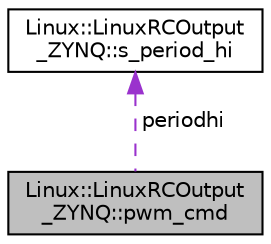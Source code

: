 digraph "Linux::LinuxRCOutput_ZYNQ::pwm_cmd"
{
 // INTERACTIVE_SVG=YES
  edge [fontname="Helvetica",fontsize="10",labelfontname="Helvetica",labelfontsize="10"];
  node [fontname="Helvetica",fontsize="10",shape=record];
  Node1 [label="Linux::LinuxRCOutput\l_ZYNQ::pwm_cmd",height=0.2,width=0.4,color="black", fillcolor="grey75", style="filled" fontcolor="black"];
  Node2 -> Node1 [dir="back",color="darkorchid3",fontsize="10",style="dashed",label=" periodhi" ,fontname="Helvetica"];
  Node2 [label="Linux::LinuxRCOutput\l_ZYNQ::s_period_hi",height=0.2,width=0.4,color="black", fillcolor="white", style="filled",URL="$structLinux_1_1LinuxRCOutput__ZYNQ_1_1s__period__hi.html"];
}

